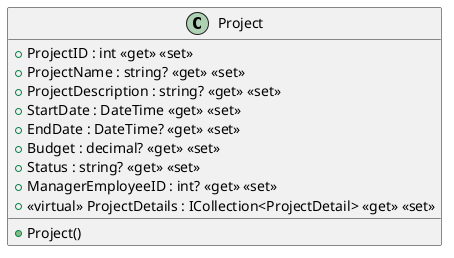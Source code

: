 @startuml
class Project {
    + ProjectID : int <<get>> <<set>>
    + ProjectName : string? <<get>> <<set>>
    + ProjectDescription : string? <<get>> <<set>>
    + StartDate : DateTime <<get>> <<set>>
    + EndDate : DateTime? <<get>> <<set>>
    + Budget : decimal? <<get>> <<set>>
    + Status : string? <<get>> <<set>>
    + ManagerEmployeeID : int? <<get>> <<set>>
    + <<virtual>> ProjectDetails : ICollection<ProjectDetail> <<get>> <<set>>
    + Project()
}
@enduml
